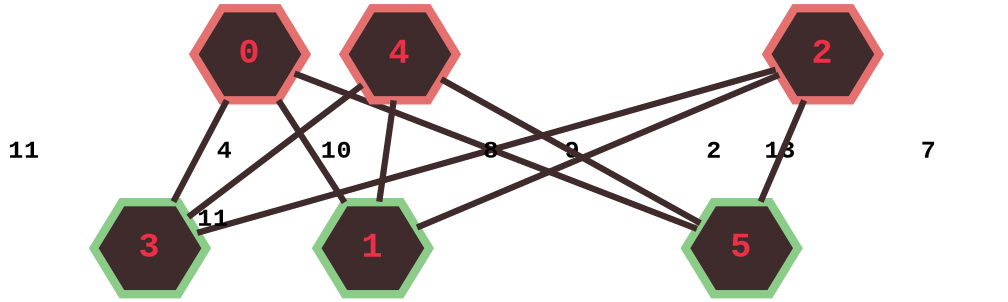 graph D {
        
graph [bgcolor=transparent];
node [style=filled shape=hexagon fillcolor="#3f2b2c" color="#aca287"
      fontcolor="#ec3047" fontsize=17 penwidth=4 fontname="Courier New Bold"]
edge [fontsize=12  fontname="Courier New Bold" penwidth=3 color="#3f2b2c"]
splines=false

0 [pos="0,0" color="#e47070"]
1 [pos="0,-300" color="#8bcd88"]
2 [pos="200,0" color="#e47070"]
3 [pos="200,-300" color="#8bcd88"]
4 [pos="400,0" color="#e47070"]
5 [pos="400,-300" color="#8bcd88"]

0 -- 1 [label="10 "]
0 -- 3 [label="11    "]
0 -- 5 [label="9      "]

2 -- 1 [label="13    "]
2 -- 3 [headlabel="11"]
2 -- 5 [label="7    "]

4 -- 1 [label="      8"]
4 -- 3 [label="4    "]
4 -- 5 [label="2 "]
}
